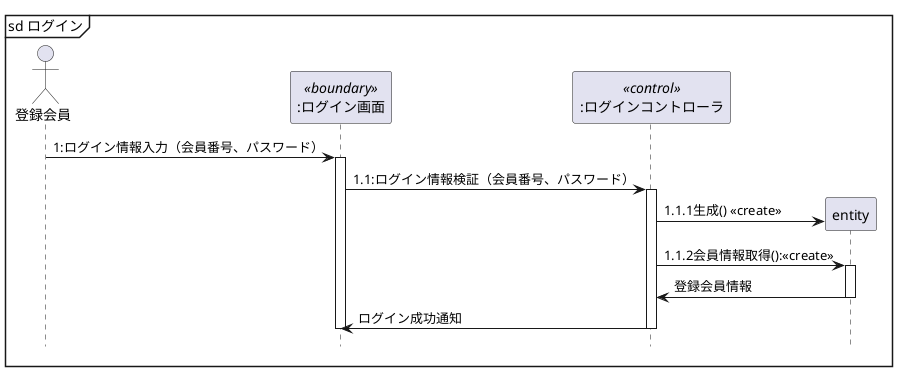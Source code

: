 @startuml ログイン
hide footbox
Actor 登録会員 as member
participant ":ログイン画面" as boundary <<boundary>>
participant ":ログインコントローラ" as control <<control>>

mainframe sd ログイン
member -> boundary : 1:ログイン情報入力（会員番号、パスワード）
activate boundary
boundary -> control : 1.1:ログイン情報検証（会員番号、パスワード）
activate control
create entity
participant "会員情報" as entity
 control -> entity :1.1.1生成() <<create>>
 control -> entity : 1.1.2会員情報取得():<<create>>
 activate entity
 control <- entity : 登録会員情報
 deactivate entity
 
boundary <- control : ログイン成功通知
deactivate control
deactivate boundary
' control -> entity : <<create>>\n1.1.1生成():
' control -> entity : 1.1.2会員情報取得():<<create>>
' control <- entity : 登録会員情報
@enduml